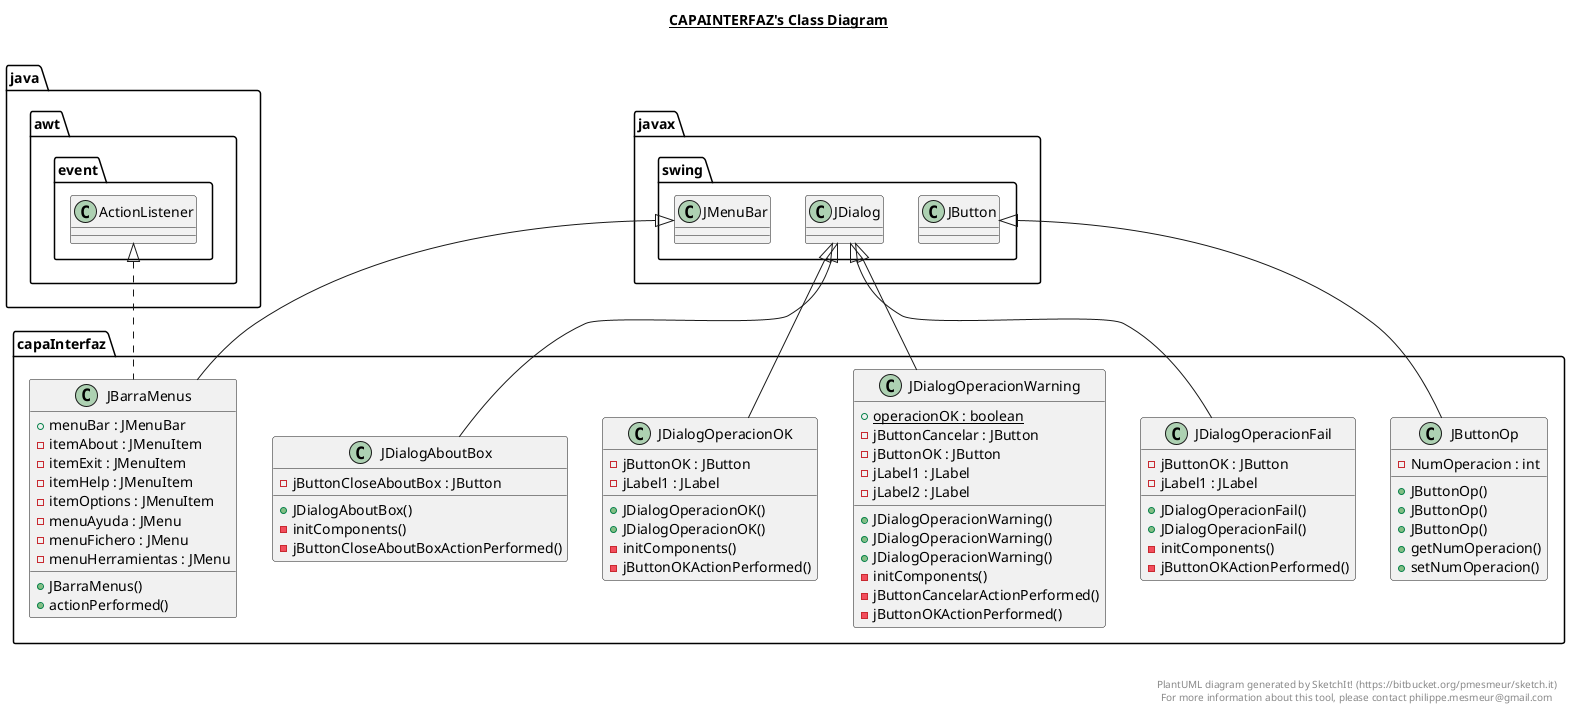 @startuml

title __CAPAINTERFAZ's Class Diagram__\n

  namespace capaInterfaz {
    class capaInterfaz.JBarraMenus {
        + menuBar : JMenuBar
        - itemAbout : JMenuItem
        - itemExit : JMenuItem
        - itemHelp : JMenuItem
        - itemOptions : JMenuItem
        - menuAyuda : JMenu
        - menuFichero : JMenu
        - menuHerramientas : JMenu
        + JBarraMenus()
        + actionPerformed()
    }
  }
  

  namespace capaInterfaz {
    class capaInterfaz.JButtonOp {
        - NumOperacion : int
        + JButtonOp()
        + JButtonOp()
        + JButtonOp()
        + getNumOperacion()
        + setNumOperacion()
    }
  }
  

  namespace capaInterfaz {
    class capaInterfaz.JDialogAboutBox {
        - jButtonCloseAboutBox : JButton
        + JDialogAboutBox()
        - initComponents()
        - jButtonCloseAboutBoxActionPerformed()
    }
  }
  

  namespace capaInterfaz {
    class capaInterfaz.JDialogOperacionFail {
        - jButtonOK : JButton
        - jLabel1 : JLabel
        + JDialogOperacionFail()
        + JDialogOperacionFail()
        - initComponents()
        - jButtonOKActionPerformed()
    }
  }
  

  namespace capaInterfaz {
    class capaInterfaz.JDialogOperacionOK {
        - jButtonOK : JButton
        - jLabel1 : JLabel
        + JDialogOperacionOK()
        + JDialogOperacionOK()
        - initComponents()
        - jButtonOKActionPerformed()
    }
  }
  

  namespace capaInterfaz {
    class capaInterfaz.JDialogOperacionWarning {
        {static} + operacionOK : boolean
        - jButtonCancelar : JButton
        - jButtonOK : JButton
        - jLabel1 : JLabel
        - jLabel2 : JLabel
        + JDialogOperacionWarning()
        + JDialogOperacionWarning()
        + JDialogOperacionWarning()
        - initComponents()
        - jButtonCancelarActionPerformed()
        - jButtonOKActionPerformed()
    }
  }
  

  capaInterfaz.JBarraMenus .up.|> java.awt.event.ActionListener
  capaInterfaz.JBarraMenus -up-|> javax.swing.JMenuBar
  capaInterfaz.JButtonOp -up-|> javax.swing.JButton
  capaInterfaz.JDialogAboutBox -up-|> javax.swing.JDialog
  capaInterfaz.JDialogOperacionFail -up-|> javax.swing.JDialog
  capaInterfaz.JDialogOperacionOK -up-|> javax.swing.JDialog
  capaInterfaz.JDialogOperacionWarning -up-|> javax.swing.JDialog


right footer


PlantUML diagram generated by SketchIt! (https://bitbucket.org/pmesmeur/sketch.it)
For more information about this tool, please contact philippe.mesmeur@gmail.com
endfooter

@enduml
